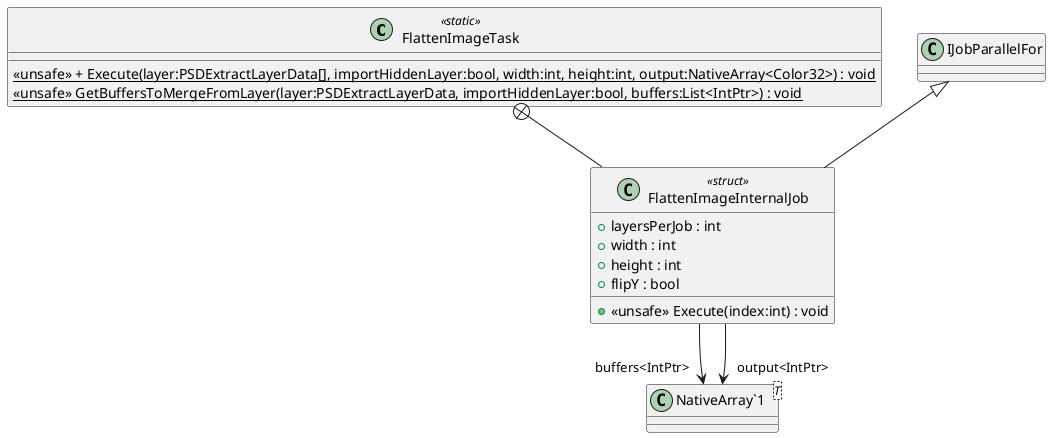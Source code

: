 @startuml
class FlattenImageTask <<static>> {
    {static} <<unsafe>> + Execute(layer:PSDExtractLayerData[], importHiddenLayer:bool, width:int, height:int, output:NativeArray<Color32>) : void
    {static} <<unsafe>> GetBuffersToMergeFromLayer(layer:PSDExtractLayerData, importHiddenLayer:bool, buffers:List<IntPtr>) : void
}
class FlattenImageInternalJob <<struct>> {
    + layersPerJob : int
    + width : int
    + height : int
    + flipY : bool
    + <<unsafe>> Execute(index:int) : void
}
class "NativeArray`1"<T> {
}
FlattenImageTask +-- FlattenImageInternalJob
IJobParallelFor <|-- FlattenImageInternalJob
FlattenImageInternalJob --> "buffers<IntPtr>" "NativeArray`1"
FlattenImageInternalJob --> "output<IntPtr>" "NativeArray`1"
@enduml
